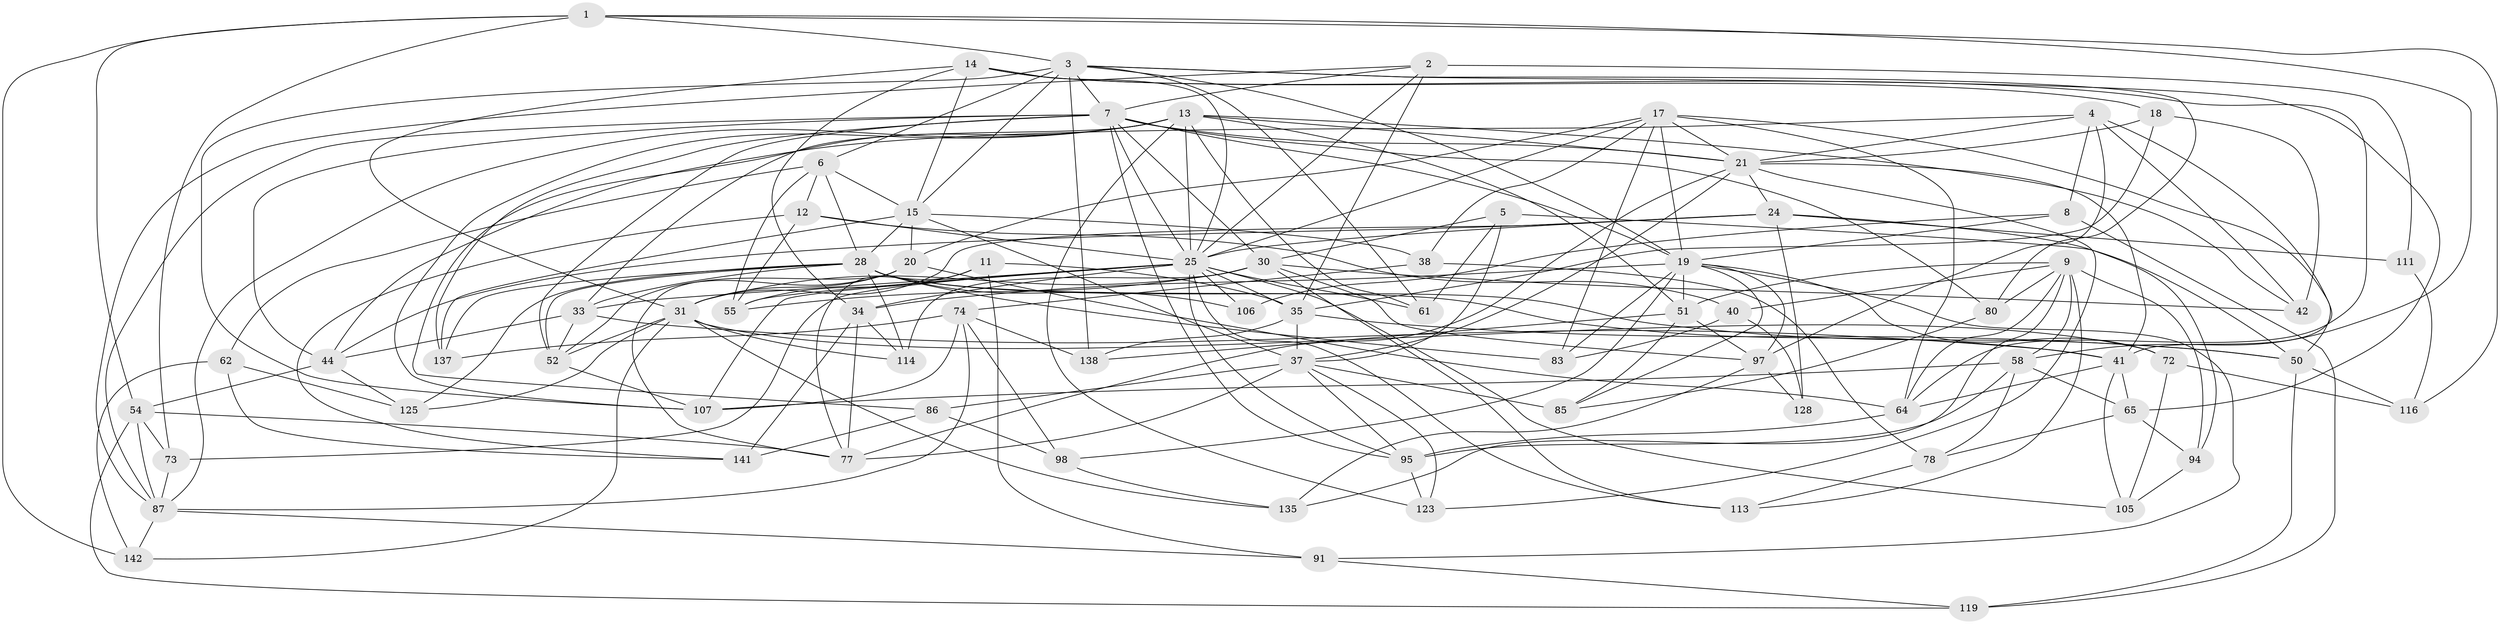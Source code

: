 // original degree distribution, {4: 1.0}
// Generated by graph-tools (version 1.1) at 2025/16/03/09/25 04:16:15]
// undirected, 74 vertices, 215 edges
graph export_dot {
graph [start="1"]
  node [color=gray90,style=filled];
  1 [super="+22"];
  2 [super="+36"];
  3 [super="+10+27"];
  4 [super="+16"];
  5;
  6 [super="+92"];
  7 [super="+71+101"];
  8;
  9 [super="+39+144"];
  11;
  12 [super="+56"];
  13 [super="+109+75+100"];
  14 [super="+132"];
  15 [super="+49+26"];
  17 [super="+48+32"];
  18;
  19 [super="+96+146+147"];
  20 [super="+120"];
  21 [super="+23+66+67"];
  24 [super="+110+99"];
  25 [super="+57+29+136"];
  28 [super="+47"];
  30 [super="+88"];
  31 [super="+76+134+81"];
  33 [super="+89"];
  34 [super="+43"];
  35 [super="+139+68"];
  37 [super="+45+59"];
  38;
  40;
  41 [super="+131+63"];
  42;
  44 [super="+46"];
  50 [super="+126"];
  51 [super="+121"];
  52 [super="+69"];
  54 [super="+118"];
  55 [super="+84"];
  58 [super="+122"];
  61;
  62;
  64 [super="+103"];
  65 [super="+133"];
  72;
  73;
  74 [super="+102"];
  77 [super="+129"];
  78;
  80;
  83;
  85;
  86;
  87 [super="+112+145"];
  91;
  94;
  95 [super="+104"];
  97 [super="+127"];
  98;
  105;
  106;
  107 [super="+117"];
  111;
  113;
  114;
  116;
  119;
  123;
  125;
  128;
  135;
  137;
  138;
  141;
  142;
  1 -- 73;
  1 -- 116;
  1 -- 58;
  1 -- 3;
  1 -- 142;
  1 -- 54;
  2 -- 7;
  2 -- 111 [weight=2];
  2 -- 25;
  2 -- 35;
  2 -- 87;
  3 -- 80;
  3 -- 6;
  3 -- 65;
  3 -- 19;
  3 -- 138;
  3 -- 61;
  3 -- 15;
  3 -- 107;
  3 -- 7;
  4 -- 97;
  4 -- 8;
  4 -- 42;
  4 -- 41;
  4 -- 21;
  4 -- 44;
  5 -- 61;
  5 -- 50;
  5 -- 37;
  5 -- 30;
  6 -- 62;
  6 -- 28;
  6 -- 12;
  6 -- 55;
  6 -- 15;
  7 -- 30;
  7 -- 19;
  7 -- 87;
  7 -- 25;
  7 -- 44;
  7 -- 80;
  7 -- 52;
  7 -- 137;
  7 -- 95;
  7 -- 21;
  8 -- 106;
  8 -- 119;
  8 -- 19;
  9 -- 113;
  9 -- 135;
  9 -- 40;
  9 -- 94;
  9 -- 80;
  9 -- 58;
  9 -- 64;
  9 -- 51;
  11 -- 91;
  11 -- 35;
  11 -- 77;
  11 -- 55;
  12 -- 55 [weight=2];
  12 -- 25;
  12 -- 40;
  12 -- 141;
  13 -- 33;
  13 -- 42;
  13 -- 86;
  13 -- 123;
  13 -- 107;
  13 -- 61;
  13 -- 87;
  13 -- 25;
  13 -- 21;
  13 -- 51;
  14 -- 64;
  14 -- 15;
  14 -- 25;
  14 -- 18;
  14 -- 31;
  14 -- 34;
  15 -- 137;
  15 -- 28;
  15 -- 37;
  15 -- 38;
  15 -- 20;
  17 -- 38;
  17 -- 83;
  17 -- 50;
  17 -- 25;
  17 -- 21;
  17 -- 64;
  17 -- 19;
  17 -- 20;
  18 -- 42;
  18 -- 35;
  18 -- 21;
  19 -- 85;
  19 -- 97;
  19 -- 34;
  19 -- 98;
  19 -- 91;
  19 -- 72;
  19 -- 83;
  19 -- 51;
  20 -- 31;
  20 -- 77;
  20 -- 64;
  20 -- 52;
  21 -- 24;
  21 -- 123;
  21 -- 77;
  21 -- 37;
  21 -- 41;
  24 -- 31;
  24 -- 128 [weight=2];
  24 -- 94;
  24 -- 111;
  24 -- 25;
  24 -- 44;
  25 -- 33;
  25 -- 105;
  25 -- 35;
  25 -- 73;
  25 -- 113;
  25 -- 61;
  25 -- 106;
  25 -- 95;
  25 -- 107;
  25 -- 55;
  25 -- 34;
  28 -- 114;
  28 -- 50;
  28 -- 41;
  28 -- 33;
  28 -- 137;
  28 -- 106 [weight=2];
  28 -- 83;
  28 -- 125;
  28 -- 52;
  30 -- 114;
  30 -- 97;
  30 -- 113;
  30 -- 55;
  30 -- 42;
  30 -- 31;
  31 -- 114;
  31 -- 72;
  31 -- 135;
  31 -- 52;
  31 -- 125;
  31 -- 142;
  33 -- 44;
  33 -- 52;
  33 -- 41;
  34 -- 77;
  34 -- 141;
  34 -- 114;
  35 -- 138;
  35 -- 37 [weight=2];
  35 -- 50;
  37 -- 123;
  37 -- 95;
  37 -- 85;
  37 -- 86;
  37 -- 77;
  38 -- 78;
  38 -- 74;
  40 -- 83;
  40 -- 128;
  41 -- 65 [weight=2];
  41 -- 64;
  41 -- 105;
  44 -- 54;
  44 -- 125;
  50 -- 116;
  50 -- 119;
  51 -- 85;
  51 -- 97;
  51 -- 138;
  52 -- 107;
  54 -- 73;
  54 -- 77;
  54 -- 119;
  54 -- 87;
  58 -- 65;
  58 -- 107;
  58 -- 78;
  58 -- 95;
  62 -- 141;
  62 -- 125;
  62 -- 142;
  64 -- 95;
  65 -- 78;
  65 -- 94;
  72 -- 105;
  72 -- 116;
  73 -- 87;
  74 -- 138;
  74 -- 87;
  74 -- 107;
  74 -- 137;
  74 -- 98;
  78 -- 113;
  80 -- 85;
  86 -- 141;
  86 -- 98;
  87 -- 142;
  87 -- 91;
  91 -- 119;
  94 -- 105;
  95 -- 123;
  97 -- 135;
  97 -- 128;
  98 -- 135;
  111 -- 116;
}
